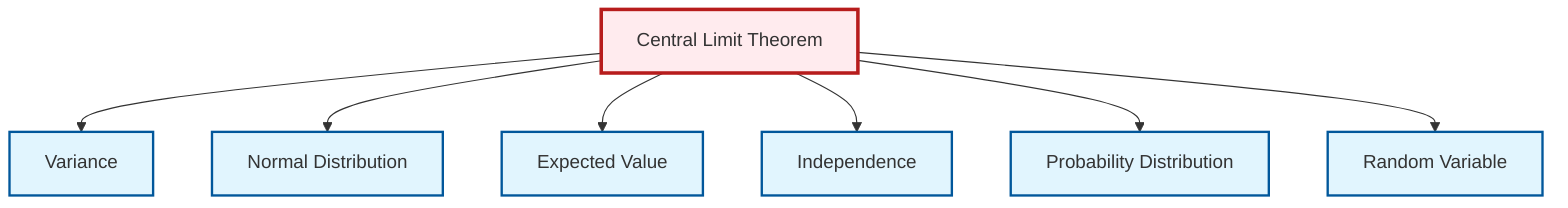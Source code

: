 graph TD
    classDef definition fill:#e1f5fe,stroke:#01579b,stroke-width:2px
    classDef theorem fill:#f3e5f5,stroke:#4a148c,stroke-width:2px
    classDef axiom fill:#fff3e0,stroke:#e65100,stroke-width:2px
    classDef example fill:#e8f5e9,stroke:#1b5e20,stroke-width:2px
    classDef current fill:#ffebee,stroke:#b71c1c,stroke-width:3px
    def-normal-distribution["Normal Distribution"]:::definition
    def-random-variable["Random Variable"]:::definition
    thm-central-limit["Central Limit Theorem"]:::theorem
    def-probability-distribution["Probability Distribution"]:::definition
    def-independence["Independence"]:::definition
    def-variance["Variance"]:::definition
    def-expectation["Expected Value"]:::definition
    thm-central-limit --> def-variance
    thm-central-limit --> def-normal-distribution
    thm-central-limit --> def-expectation
    thm-central-limit --> def-independence
    thm-central-limit --> def-probability-distribution
    thm-central-limit --> def-random-variable
    class thm-central-limit current